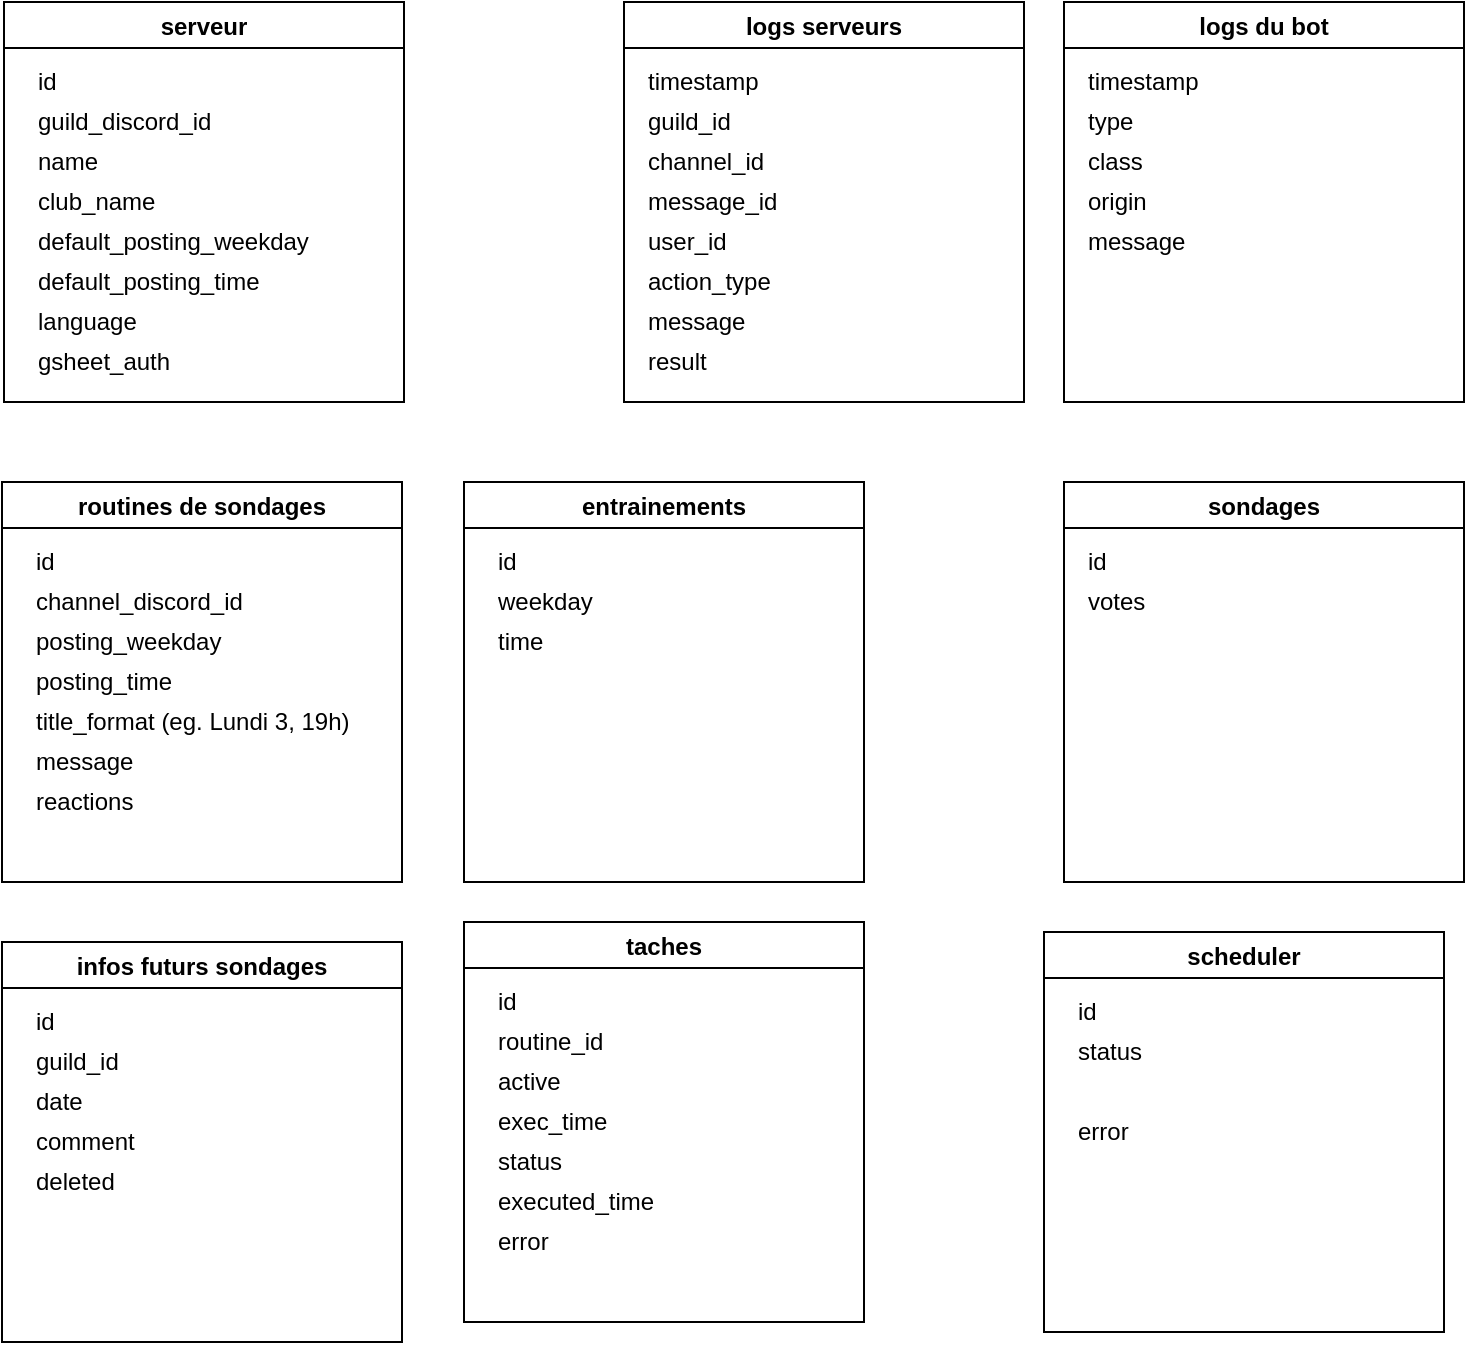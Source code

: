 <mxfile version="18.0.6" type="github">
  <diagram id="NqhFc1NjUYj2qAZxfqg7" name="Page-1">
    <mxGraphModel dx="1157" dy="637" grid="1" gridSize="10" guides="1" tooltips="1" connect="1" arrows="1" fold="1" page="1" pageScale="1" pageWidth="827" pageHeight="1169" math="0" shadow="0">
      <root>
        <mxCell id="0" />
        <mxCell id="1" parent="0" />
        <mxCell id="DXyumOJfPZMr4FoaWyzm-1" value="serveur" style="swimlane;" vertex="1" parent="1">
          <mxGeometry x="40" y="20" width="200" height="200" as="geometry" />
        </mxCell>
        <mxCell id="DXyumOJfPZMr4FoaWyzm-5" value="guild_discord_id" style="text;html=1;align=left;verticalAlign=middle;resizable=0;points=[];autosize=1;strokeColor=none;fillColor=none;" vertex="1" parent="DXyumOJfPZMr4FoaWyzm-1">
          <mxGeometry x="15" y="50" width="110" height="20" as="geometry" />
        </mxCell>
        <mxCell id="DXyumOJfPZMr4FoaWyzm-6" value="name" style="text;html=1;align=left;verticalAlign=middle;resizable=0;points=[];autosize=1;strokeColor=none;fillColor=none;" vertex="1" parent="DXyumOJfPZMr4FoaWyzm-1">
          <mxGeometry x="15" y="70" width="50" height="20" as="geometry" />
        </mxCell>
        <mxCell id="DXyumOJfPZMr4FoaWyzm-4" value="&lt;div align=&quot;left&quot;&gt;id&lt;/div&gt;" style="text;html=1;align=left;verticalAlign=middle;resizable=0;points=[];autosize=1;strokeColor=none;fillColor=none;" vertex="1" parent="DXyumOJfPZMr4FoaWyzm-1">
          <mxGeometry x="15" y="30" width="30" height="20" as="geometry" />
        </mxCell>
        <mxCell id="DXyumOJfPZMr4FoaWyzm-19" value="club_name" style="text;html=1;align=left;verticalAlign=middle;resizable=0;points=[];autosize=1;strokeColor=none;fillColor=none;" vertex="1" parent="DXyumOJfPZMr4FoaWyzm-1">
          <mxGeometry x="15" y="90" width="80" height="20" as="geometry" />
        </mxCell>
        <mxCell id="DXyumOJfPZMr4FoaWyzm-20" value="default_posting_weekday" style="text;html=1;align=left;verticalAlign=middle;resizable=0;points=[];autosize=1;strokeColor=none;fillColor=none;" vertex="1" parent="DXyumOJfPZMr4FoaWyzm-1">
          <mxGeometry x="15" y="110" width="160" height="20" as="geometry" />
        </mxCell>
        <mxCell id="DXyumOJfPZMr4FoaWyzm-21" value="default_posting_time" style="text;html=1;align=left;verticalAlign=middle;resizable=0;points=[];autosize=1;strokeColor=none;fillColor=none;" vertex="1" parent="DXyumOJfPZMr4FoaWyzm-1">
          <mxGeometry x="15" y="130" width="130" height="20" as="geometry" />
        </mxCell>
        <mxCell id="DXyumOJfPZMr4FoaWyzm-41" value="language" style="text;html=1;align=left;verticalAlign=middle;resizable=0;points=[];autosize=1;strokeColor=none;fillColor=none;" vertex="1" parent="DXyumOJfPZMr4FoaWyzm-1">
          <mxGeometry x="15" y="150" width="70" height="20" as="geometry" />
        </mxCell>
        <mxCell id="DXyumOJfPZMr4FoaWyzm-59" value="gsheet_auth" style="text;html=1;align=left;verticalAlign=middle;resizable=0;points=[];autosize=1;strokeColor=none;fillColor=none;" vertex="1" parent="DXyumOJfPZMr4FoaWyzm-1">
          <mxGeometry x="15" y="170" width="80" height="20" as="geometry" />
        </mxCell>
        <mxCell id="DXyumOJfPZMr4FoaWyzm-2" value="routines de sondages" style="swimlane;" vertex="1" parent="1">
          <mxGeometry x="39" y="260" width="200" height="200" as="geometry" />
        </mxCell>
        <mxCell id="DXyumOJfPZMr4FoaWyzm-10" value="channel_discord_id" style="text;html=1;align=left;verticalAlign=middle;resizable=0;points=[];autosize=1;strokeColor=none;fillColor=none;" vertex="1" parent="DXyumOJfPZMr4FoaWyzm-2">
          <mxGeometry x="15" y="50" width="120" height="20" as="geometry" />
        </mxCell>
        <mxCell id="DXyumOJfPZMr4FoaWyzm-11" value="posting_weekday" style="text;html=1;align=left;verticalAlign=middle;resizable=0;points=[];autosize=1;strokeColor=none;fillColor=none;" vertex="1" parent="DXyumOJfPZMr4FoaWyzm-2">
          <mxGeometry x="15" y="70" width="110" height="20" as="geometry" />
        </mxCell>
        <mxCell id="DXyumOJfPZMr4FoaWyzm-12" value="&lt;div align=&quot;left&quot;&gt;id&lt;/div&gt;" style="text;html=1;align=left;verticalAlign=middle;resizable=0;points=[];autosize=1;strokeColor=none;fillColor=none;" vertex="1" parent="DXyumOJfPZMr4FoaWyzm-2">
          <mxGeometry x="15" y="30" width="30" height="20" as="geometry" />
        </mxCell>
        <mxCell id="DXyumOJfPZMr4FoaWyzm-13" value="posting_time" style="text;html=1;align=left;verticalAlign=middle;resizable=0;points=[];autosize=1;strokeColor=none;fillColor=none;" vertex="1" parent="DXyumOJfPZMr4FoaWyzm-2">
          <mxGeometry x="15" y="90" width="90" height="20" as="geometry" />
        </mxCell>
        <mxCell id="DXyumOJfPZMr4FoaWyzm-40" value="title_format (eg. Lundi 3, 19h)" style="text;html=1;align=left;verticalAlign=middle;resizable=0;points=[];autosize=1;strokeColor=none;fillColor=none;" vertex="1" parent="DXyumOJfPZMr4FoaWyzm-2">
          <mxGeometry x="15" y="110" width="180" height="20" as="geometry" />
        </mxCell>
        <mxCell id="DXyumOJfPZMr4FoaWyzm-49" value="message" style="text;html=1;align=left;verticalAlign=middle;resizable=0;points=[];autosize=1;strokeColor=none;fillColor=none;" vertex="1" parent="DXyumOJfPZMr4FoaWyzm-2">
          <mxGeometry x="15" y="130" width="70" height="20" as="geometry" />
        </mxCell>
        <mxCell id="DXyumOJfPZMr4FoaWyzm-50" value="reactions" style="text;html=1;align=left;verticalAlign=middle;resizable=0;points=[];autosize=1;strokeColor=none;fillColor=none;" vertex="1" parent="DXyumOJfPZMr4FoaWyzm-2">
          <mxGeometry x="15" y="150" width="70" height="20" as="geometry" />
        </mxCell>
        <mxCell id="DXyumOJfPZMr4FoaWyzm-3" value="sondages" style="swimlane;" vertex="1" parent="1">
          <mxGeometry x="570" y="260" width="200" height="200" as="geometry" />
        </mxCell>
        <mxCell id="DXyumOJfPZMr4FoaWyzm-37" value="id" style="text;html=1;align=left;verticalAlign=middle;resizable=0;points=[];autosize=1;strokeColor=none;fillColor=none;" vertex="1" parent="DXyumOJfPZMr4FoaWyzm-3">
          <mxGeometry x="10" y="30" width="30" height="20" as="geometry" />
        </mxCell>
        <mxCell id="DXyumOJfPZMr4FoaWyzm-38" value="votes" style="text;html=1;align=left;verticalAlign=middle;resizable=0;points=[];autosize=1;strokeColor=none;fillColor=none;" vertex="1" parent="DXyumOJfPZMr4FoaWyzm-3">
          <mxGeometry x="10" y="50" width="40" height="20" as="geometry" />
        </mxCell>
        <mxCell id="DXyumOJfPZMr4FoaWyzm-14" value="entrainements" style="swimlane;" vertex="1" parent="1">
          <mxGeometry x="270" y="260" width="200" height="200" as="geometry" />
        </mxCell>
        <mxCell id="DXyumOJfPZMr4FoaWyzm-15" value="weekday" style="text;html=1;align=left;verticalAlign=middle;resizable=0;points=[];autosize=1;strokeColor=none;fillColor=none;" vertex="1" parent="DXyumOJfPZMr4FoaWyzm-14">
          <mxGeometry x="15" y="50" width="60" height="20" as="geometry" />
        </mxCell>
        <mxCell id="DXyumOJfPZMr4FoaWyzm-16" value="time" style="text;html=1;align=left;verticalAlign=middle;resizable=0;points=[];autosize=1;strokeColor=none;fillColor=none;" vertex="1" parent="DXyumOJfPZMr4FoaWyzm-14">
          <mxGeometry x="15" y="70" width="40" height="20" as="geometry" />
        </mxCell>
        <mxCell id="DXyumOJfPZMr4FoaWyzm-17" value="&lt;div align=&quot;left&quot;&gt;id&lt;/div&gt;" style="text;html=1;align=left;verticalAlign=middle;resizable=0;points=[];autosize=1;strokeColor=none;fillColor=none;" vertex="1" parent="DXyumOJfPZMr4FoaWyzm-14">
          <mxGeometry x="15" y="30" width="30" height="20" as="geometry" />
        </mxCell>
        <mxCell id="DXyumOJfPZMr4FoaWyzm-22" value="logs du bot" style="swimlane;" vertex="1" parent="1">
          <mxGeometry x="570" y="20" width="200" height="200" as="geometry" />
        </mxCell>
        <mxCell id="DXyumOJfPZMr4FoaWyzm-23" value="timestamp" style="text;html=1;align=left;verticalAlign=middle;resizable=0;points=[];autosize=1;strokeColor=none;fillColor=none;" vertex="1" parent="DXyumOJfPZMr4FoaWyzm-22">
          <mxGeometry x="10" y="30" width="70" height="20" as="geometry" />
        </mxCell>
        <mxCell id="DXyumOJfPZMr4FoaWyzm-24" value="type" style="text;html=1;align=left;verticalAlign=middle;resizable=0;points=[];autosize=1;strokeColor=none;fillColor=none;" vertex="1" parent="DXyumOJfPZMr4FoaWyzm-22">
          <mxGeometry x="10" y="50" width="40" height="20" as="geometry" />
        </mxCell>
        <mxCell id="DXyumOJfPZMr4FoaWyzm-25" value="class" style="text;html=1;align=left;verticalAlign=middle;resizable=0;points=[];autosize=1;strokeColor=none;fillColor=none;" vertex="1" parent="DXyumOJfPZMr4FoaWyzm-22">
          <mxGeometry x="10" y="70" width="50" height="20" as="geometry" />
        </mxCell>
        <mxCell id="DXyumOJfPZMr4FoaWyzm-26" value="origin" style="text;html=1;align=left;verticalAlign=middle;resizable=0;points=[];autosize=1;strokeColor=none;fillColor=none;" vertex="1" parent="DXyumOJfPZMr4FoaWyzm-22">
          <mxGeometry x="10" y="90" width="50" height="20" as="geometry" />
        </mxCell>
        <mxCell id="DXyumOJfPZMr4FoaWyzm-27" value="message" style="text;html=1;align=left;verticalAlign=middle;resizable=0;points=[];autosize=1;strokeColor=none;fillColor=none;" vertex="1" parent="DXyumOJfPZMr4FoaWyzm-22">
          <mxGeometry x="10" y="110" width="70" height="20" as="geometry" />
        </mxCell>
        <mxCell id="DXyumOJfPZMr4FoaWyzm-28" value="logs serveurs" style="swimlane;" vertex="1" parent="1">
          <mxGeometry x="350" y="20" width="200" height="200" as="geometry" />
        </mxCell>
        <mxCell id="DXyumOJfPZMr4FoaWyzm-29" value="timestamp" style="text;html=1;align=left;verticalAlign=middle;resizable=0;points=[];autosize=1;strokeColor=none;fillColor=none;" vertex="1" parent="DXyumOJfPZMr4FoaWyzm-28">
          <mxGeometry x="10" y="30" width="70" height="20" as="geometry" />
        </mxCell>
        <mxCell id="DXyumOJfPZMr4FoaWyzm-30" value="guild_id" style="text;html=1;align=left;verticalAlign=middle;resizable=0;points=[];autosize=1;strokeColor=none;fillColor=none;" vertex="1" parent="DXyumOJfPZMr4FoaWyzm-28">
          <mxGeometry x="10" y="50" width="60" height="20" as="geometry" />
        </mxCell>
        <mxCell id="DXyumOJfPZMr4FoaWyzm-31" value="channel_id" style="text;html=1;align=left;verticalAlign=middle;resizable=0;points=[];autosize=1;strokeColor=none;fillColor=none;" vertex="1" parent="DXyumOJfPZMr4FoaWyzm-28">
          <mxGeometry x="10" y="70" width="80" height="20" as="geometry" />
        </mxCell>
        <mxCell id="DXyumOJfPZMr4FoaWyzm-32" value="message_id" style="text;html=1;align=left;verticalAlign=middle;resizable=0;points=[];autosize=1;strokeColor=none;fillColor=none;" vertex="1" parent="DXyumOJfPZMr4FoaWyzm-28">
          <mxGeometry x="10" y="90" width="90" height="20" as="geometry" />
        </mxCell>
        <mxCell id="DXyumOJfPZMr4FoaWyzm-33" value="user_id" style="text;html=1;align=left;verticalAlign=middle;resizable=0;points=[];autosize=1;strokeColor=none;fillColor=none;" vertex="1" parent="DXyumOJfPZMr4FoaWyzm-28">
          <mxGeometry x="10" y="110" width="60" height="20" as="geometry" />
        </mxCell>
        <mxCell id="DXyumOJfPZMr4FoaWyzm-34" value="action_type" style="text;html=1;align=left;verticalAlign=middle;resizable=0;points=[];autosize=1;strokeColor=none;fillColor=none;" vertex="1" parent="DXyumOJfPZMr4FoaWyzm-28">
          <mxGeometry x="10" y="130" width="80" height="20" as="geometry" />
        </mxCell>
        <mxCell id="DXyumOJfPZMr4FoaWyzm-35" value="message" style="text;html=1;align=left;verticalAlign=middle;resizable=0;points=[];autosize=1;strokeColor=none;fillColor=none;" vertex="1" parent="DXyumOJfPZMr4FoaWyzm-28">
          <mxGeometry x="10" y="150" width="70" height="20" as="geometry" />
        </mxCell>
        <mxCell id="DXyumOJfPZMr4FoaWyzm-36" value="result" style="text;html=1;align=left;verticalAlign=middle;resizable=0;points=[];autosize=1;strokeColor=none;fillColor=none;" vertex="1" parent="DXyumOJfPZMr4FoaWyzm-28">
          <mxGeometry x="10" y="170" width="50" height="20" as="geometry" />
        </mxCell>
        <mxCell id="DXyumOJfPZMr4FoaWyzm-43" value="infos futurs sondages" style="swimlane;" vertex="1" parent="1">
          <mxGeometry x="39" y="490" width="200" height="200" as="geometry" />
        </mxCell>
        <mxCell id="DXyumOJfPZMr4FoaWyzm-44" value="guild_id" style="text;html=1;align=left;verticalAlign=middle;resizable=0;points=[];autosize=1;strokeColor=none;fillColor=none;" vertex="1" parent="DXyumOJfPZMr4FoaWyzm-43">
          <mxGeometry x="15" y="50" width="60" height="20" as="geometry" />
        </mxCell>
        <mxCell id="DXyumOJfPZMr4FoaWyzm-45" value="date" style="text;html=1;align=left;verticalAlign=middle;resizable=0;points=[];autosize=1;strokeColor=none;fillColor=none;" vertex="1" parent="DXyumOJfPZMr4FoaWyzm-43">
          <mxGeometry x="15" y="70" width="40" height="20" as="geometry" />
        </mxCell>
        <mxCell id="DXyumOJfPZMr4FoaWyzm-46" value="&lt;div align=&quot;left&quot;&gt;id&lt;/div&gt;" style="text;html=1;align=left;verticalAlign=middle;resizable=0;points=[];autosize=1;strokeColor=none;fillColor=none;" vertex="1" parent="DXyumOJfPZMr4FoaWyzm-43">
          <mxGeometry x="15" y="30" width="30" height="20" as="geometry" />
        </mxCell>
        <mxCell id="DXyumOJfPZMr4FoaWyzm-47" value="comment" style="text;html=1;align=left;verticalAlign=middle;resizable=0;points=[];autosize=1;strokeColor=none;fillColor=none;" vertex="1" parent="DXyumOJfPZMr4FoaWyzm-43">
          <mxGeometry x="15" y="90" width="70" height="20" as="geometry" />
        </mxCell>
        <mxCell id="DXyumOJfPZMr4FoaWyzm-48" value="deleted" style="text;html=1;align=left;verticalAlign=middle;resizable=0;points=[];autosize=1;strokeColor=none;fillColor=none;" vertex="1" parent="DXyumOJfPZMr4FoaWyzm-43">
          <mxGeometry x="15" y="110" width="60" height="20" as="geometry" />
        </mxCell>
        <mxCell id="DXyumOJfPZMr4FoaWyzm-60" value="taches" style="swimlane;" vertex="1" parent="1">
          <mxGeometry x="270" y="480" width="200" height="200" as="geometry" />
        </mxCell>
        <mxCell id="DXyumOJfPZMr4FoaWyzm-61" value="routine_id" style="text;html=1;align=left;verticalAlign=middle;resizable=0;points=[];autosize=1;strokeColor=none;fillColor=none;" vertex="1" parent="DXyumOJfPZMr4FoaWyzm-60">
          <mxGeometry x="15" y="50" width="70" height="20" as="geometry" />
        </mxCell>
        <mxCell id="DXyumOJfPZMr4FoaWyzm-62" value="exec_time" style="text;html=1;align=left;verticalAlign=middle;resizable=0;points=[];autosize=1;strokeColor=none;fillColor=none;" vertex="1" parent="DXyumOJfPZMr4FoaWyzm-60">
          <mxGeometry x="15" y="90" width="70" height="20" as="geometry" />
        </mxCell>
        <mxCell id="DXyumOJfPZMr4FoaWyzm-63" value="&lt;div align=&quot;left&quot;&gt;id&lt;/div&gt;" style="text;html=1;align=left;verticalAlign=middle;resizable=0;points=[];autosize=1;strokeColor=none;fillColor=none;" vertex="1" parent="DXyumOJfPZMr4FoaWyzm-60">
          <mxGeometry x="15" y="30" width="30" height="20" as="geometry" />
        </mxCell>
        <mxCell id="DXyumOJfPZMr4FoaWyzm-64" value="status" style="text;html=1;align=left;verticalAlign=middle;resizable=0;points=[];autosize=1;strokeColor=none;fillColor=none;" vertex="1" parent="DXyumOJfPZMr4FoaWyzm-60">
          <mxGeometry x="15" y="110" width="50" height="20" as="geometry" />
        </mxCell>
        <mxCell id="DXyumOJfPZMr4FoaWyzm-65" value="error" style="text;html=1;align=left;verticalAlign=middle;resizable=0;points=[];autosize=1;strokeColor=none;fillColor=none;" vertex="1" parent="DXyumOJfPZMr4FoaWyzm-60">
          <mxGeometry x="15" y="150" width="40" height="20" as="geometry" />
        </mxCell>
        <mxCell id="DXyumOJfPZMr4FoaWyzm-66" value="active" style="text;html=1;align=left;verticalAlign=middle;resizable=0;points=[];autosize=1;strokeColor=none;fillColor=none;" vertex="1" parent="DXyumOJfPZMr4FoaWyzm-60">
          <mxGeometry x="15" y="70" width="50" height="20" as="geometry" />
        </mxCell>
        <mxCell id="DXyumOJfPZMr4FoaWyzm-71" value="executed_time" style="text;html=1;align=left;verticalAlign=middle;resizable=0;points=[];autosize=1;strokeColor=none;fillColor=none;" vertex="1" parent="DXyumOJfPZMr4FoaWyzm-60">
          <mxGeometry x="15" y="130" width="100" height="20" as="geometry" />
        </mxCell>
        <mxCell id="DXyumOJfPZMr4FoaWyzm-69" value="scheduler" style="swimlane;" vertex="1" parent="1">
          <mxGeometry x="560" y="485" width="200" height="200" as="geometry" />
        </mxCell>
        <mxCell id="DXyumOJfPZMr4FoaWyzm-72" value="&lt;div align=&quot;left&quot;&gt;id&lt;/div&gt;" style="text;html=1;align=left;verticalAlign=middle;resizable=0;points=[];autosize=1;strokeColor=none;fillColor=none;" vertex="1" parent="DXyumOJfPZMr4FoaWyzm-69">
          <mxGeometry x="15" y="30" width="30" height="20" as="geometry" />
        </mxCell>
        <mxCell id="DXyumOJfPZMr4FoaWyzm-73" value="status" style="text;html=1;align=left;verticalAlign=middle;resizable=0;points=[];autosize=1;strokeColor=none;fillColor=none;" vertex="1" parent="DXyumOJfPZMr4FoaWyzm-69">
          <mxGeometry x="15" y="50" width="50" height="20" as="geometry" />
        </mxCell>
        <mxCell id="DXyumOJfPZMr4FoaWyzm-74" value="error" style="text;html=1;align=left;verticalAlign=middle;resizable=0;points=[];autosize=1;strokeColor=none;fillColor=none;" vertex="1" parent="DXyumOJfPZMr4FoaWyzm-69">
          <mxGeometry x="15" y="90" width="40" height="20" as="geometry" />
        </mxCell>
      </root>
    </mxGraphModel>
  </diagram>
</mxfile>
